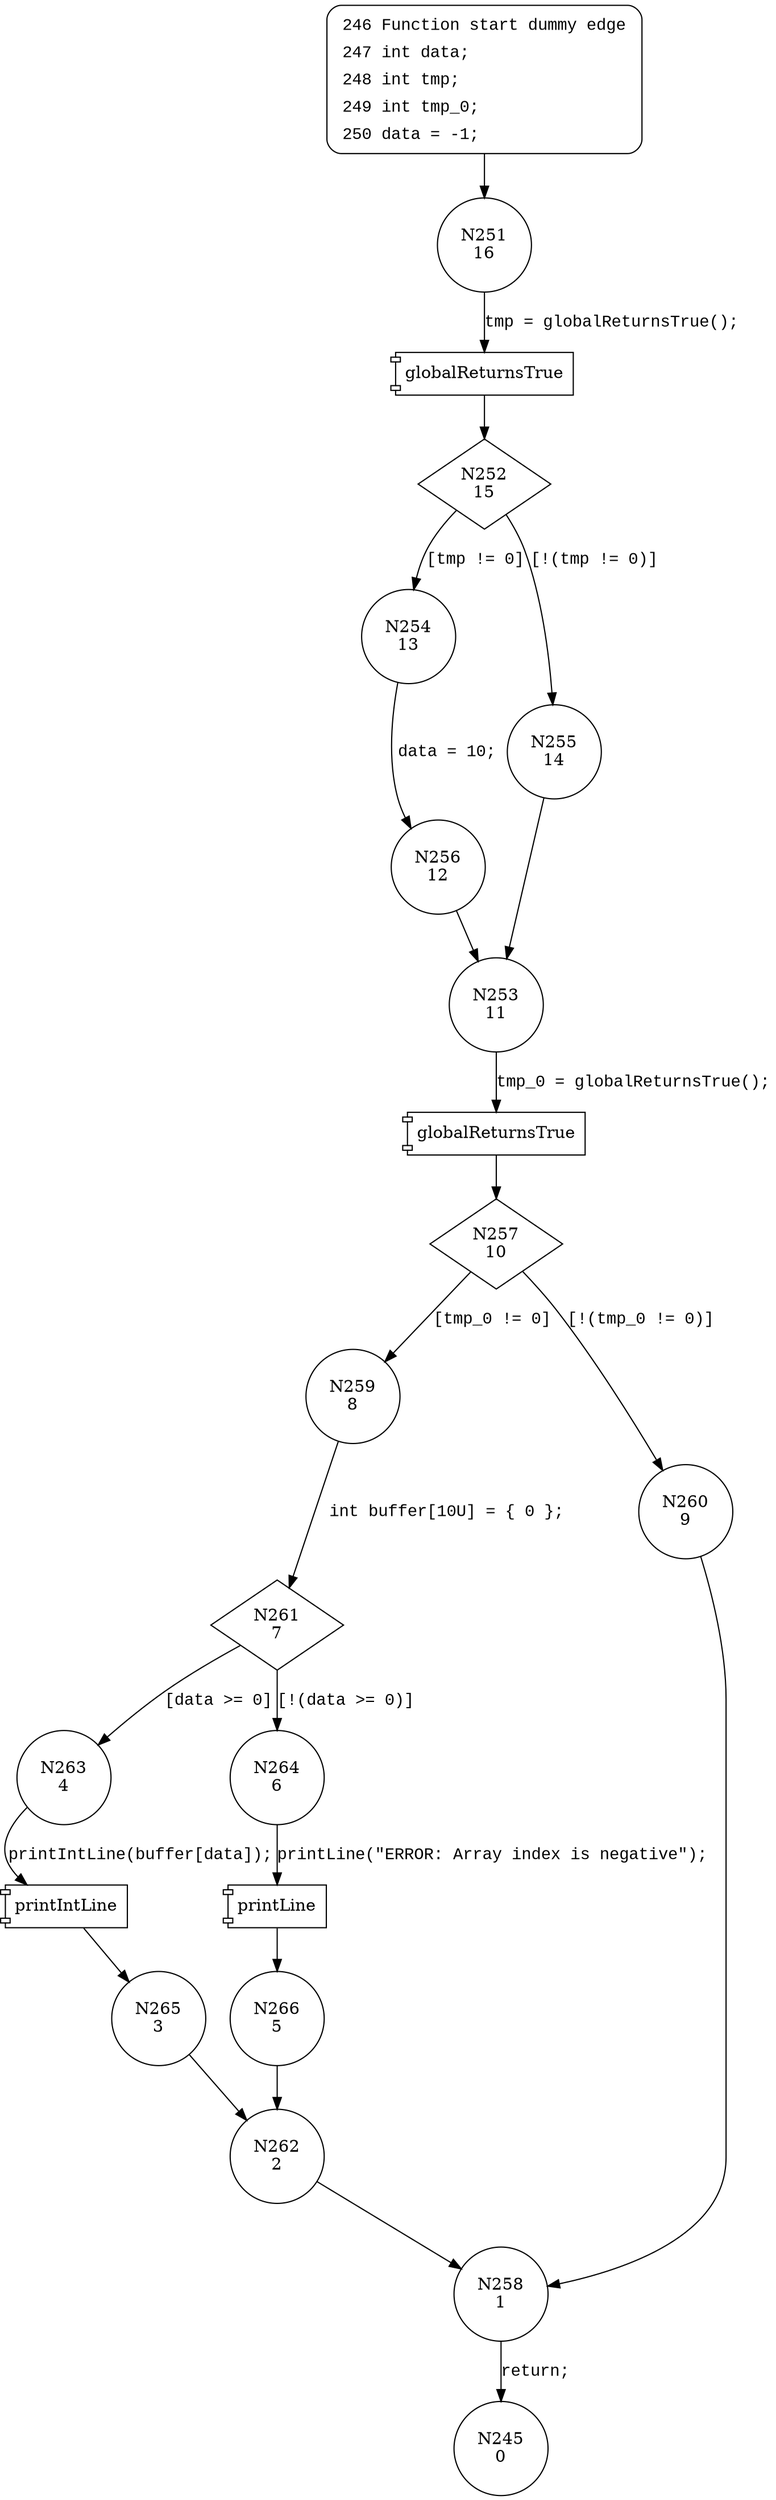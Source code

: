 digraph CWE126_Buffer_Overread__CWE129_large_11_bad {
251 [shape="circle" label="N251\n16"]
252 [shape="diamond" label="N252\n15"]
254 [shape="circle" label="N254\n13"]
255 [shape="circle" label="N255\n14"]
253 [shape="circle" label="N253\n11"]
257 [shape="diamond" label="N257\n10"]
259 [shape="circle" label="N259\n8"]
260 [shape="circle" label="N260\n9"]
258 [shape="circle" label="N258\n1"]
245 [shape="circle" label="N245\n0"]
261 [shape="diamond" label="N261\n7"]
263 [shape="circle" label="N263\n4"]
264 [shape="circle" label="N264\n6"]
266 [shape="circle" label="N266\n5"]
262 [shape="circle" label="N262\n2"]
265 [shape="circle" label="N265\n3"]
256 [shape="circle" label="N256\n12"]
246 [style="filled,bold" penwidth="1" fillcolor="white" fontname="Courier New" shape="Mrecord" label=<<table border="0" cellborder="0" cellpadding="3" bgcolor="white"><tr><td align="right">246</td><td align="left">Function start dummy edge</td></tr><tr><td align="right">247</td><td align="left">int data;</td></tr><tr><td align="right">248</td><td align="left">int tmp;</td></tr><tr><td align="right">249</td><td align="left">int tmp_0;</td></tr><tr><td align="right">250</td><td align="left">data = -1;</td></tr></table>>]
246 -> 251[label=""]
100008 [shape="component" label="globalReturnsTrue"]
251 -> 100008 [label="tmp = globalReturnsTrue();" fontname="Courier New"]
100008 -> 252 [label="" fontname="Courier New"]
252 -> 254 [label="[tmp != 0]" fontname="Courier New"]
252 -> 255 [label="[!(tmp != 0)]" fontname="Courier New"]
100009 [shape="component" label="globalReturnsTrue"]
253 -> 100009 [label="tmp_0 = globalReturnsTrue();" fontname="Courier New"]
100009 -> 257 [label="" fontname="Courier New"]
257 -> 259 [label="[tmp_0 != 0]" fontname="Courier New"]
257 -> 260 [label="[!(tmp_0 != 0)]" fontname="Courier New"]
258 -> 245 [label="return;" fontname="Courier New"]
261 -> 263 [label="[data >= 0]" fontname="Courier New"]
261 -> 264 [label="[!(data >= 0)]" fontname="Courier New"]
100010 [shape="component" label="printLine"]
264 -> 100010 [label="printLine(\"ERROR: Array index is negative\");" fontname="Courier New"]
100010 -> 266 [label="" fontname="Courier New"]
262 -> 258 [label="" fontname="Courier New"]
100011 [shape="component" label="printIntLine"]
263 -> 100011 [label="printIntLine(buffer[data]);" fontname="Courier New"]
100011 -> 265 [label="" fontname="Courier New"]
254 -> 256 [label="data = 10;" fontname="Courier New"]
255 -> 253 [label="" fontname="Courier New"]
260 -> 258 [label="" fontname="Courier New"]
259 -> 261 [label="int buffer[10U] = { 0 };" fontname="Courier New"]
266 -> 262 [label="" fontname="Courier New"]
265 -> 262 [label="" fontname="Courier New"]
256 -> 253 [label="" fontname="Courier New"]
}